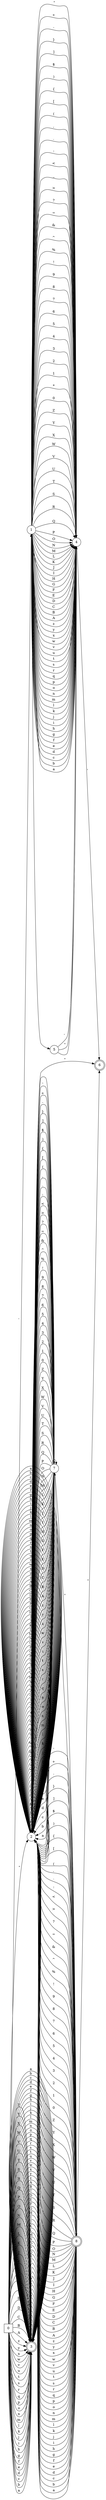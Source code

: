 digraph SYM {
rankdir=LR;
0 [ shape=square]
1 [ shape=circle]
2 [ shape=circle]
3 [ shape=doublecircle]
4 [ shape=circle]
5 [ shape=circle]
6 [ shape=doublecircle]
7 [ shape=circle]
8 [ shape=doublecircle]
0->1[label="' "]
0->2[label=" \" "]
0->3[label="Z "]
0->3[label="Y "]
0->3[label="X "]
0->3[label="W "]
0->3[label="V "]
0->3[label="U "]
0->3[label="T "]
0->3[label="S "]
0->3[label="R "]
0->3[label="Q "]
0->3[label="P "]
0->3[label="O "]
0->3[label="N "]
0->3[label="M "]
0->3[label="L "]
0->3[label="K "]
0->3[label="J "]
0->3[label="I "]
0->3[label="H "]
0->3[label="G "]
0->3[label="F "]
0->3[label="E "]
0->3[label="D "]
0->3[label="C "]
0->3[label="B "]
0->3[label="A "]
0->3[label="z "]
0->3[label="y "]
0->3[label="x "]
0->3[label="w "]
0->3[label="v "]
0->3[label="u "]
0->3[label="t "]
0->3[label="s "]
0->3[label="r "]
0->3[label="q "]
0->3[label="p "]
0->3[label="o "]
0->3[label="n "]
0->3[label="m "]
0->3[label="l "]
0->3[label="k "]
0->3[label="j "]
0->3[label="i "]
0->3[label="h "]
0->3[label="g "]
0->3[label="f "]
0->3[label="e "]
0->3[label="d "]
0->3[label="c "]
0->3[label="b "]
0->3[label="a "]
1->4[label=" \" "]
1->4[label="+ "]
1->4[label="- "]
1->4[label="} "]
1->4[label="] "]
1->4[label="$ "]
1->4[label=") "]
1->4[label="{ "]
1->4[label="[ "]
1->4[label="( "]
1->4[label=", "]
1->4[label=". "]
1->4[label=": "]
1->5[label="\ "]
1->4[label="< "]
1->4[label="_ "]
1->4[label="> "]
1->4[label="? "]
1->4[label="= "]
1->4[label="& "]
1->4[label="^ "]
1->4[label="% "]
1->4[label="! "]
1->4[label="9 "]
1->4[label="8 "]
1->4[label="7 "]
1->4[label="6 "]
1->4[label="5 "]
1->4[label="4 "]
1->4[label="3 "]
1->4[label="2 "]
1->4[label="1 "]
1->4[label="* "]
1->4[label="0 "]
1->4[label="Z "]
1->4[label="Y "]
1->4[label="X "]
1->4[label="W "]
1->4[label="V "]
1->4[label="U "]
1->4[label="T "]
1->4[label="S "]
1->4[label="R "]
1->4[label="Q "]
1->4[label="P "]
1->4[label="O "]
1->4[label="N "]
1->4[label="M "]
1->4[label="L "]
1->4[label="K "]
1->4[label="J "]
1->4[label="I "]
1->4[label="H "]
1->4[label="G "]
1->4[label="F "]
1->4[label="E "]
1->4[label="D "]
1->4[label="C "]
1->4[label="B "]
1->4[label="A "]
1->4[label="z "]
1->4[label="y "]
1->4[label="x "]
1->4[label="w "]
1->4[label="v "]
1->4[label="u "]
1->4[label="t "]
1->4[label="s "]
1->4[label="r "]
1->4[label="q "]
1->4[label="p "]
1->4[label="o "]
1->4[label="n "]
1->4[label="m "]
1->4[label="l "]
1->4[label="k "]
1->4[label="j "]
1->4[label="i "]
1->4[label="h "]
1->4[label="g "]
1->4[label="f "]
1->4[label="e "]
1->4[label="d "]
1->4[label="c "]
1->4[label="b "]
1->4[label="a "]
2->2[label="' "]
2->6[label=" \" "]
2->2[label="+ "]
2->2[label="- "]
2->2[label="} "]
2->2[label="] "]
2->2[label="$ "]
2->2[label=") "]
2->2[label="{ "]
2->2[label="[ "]
2->2[label="( "]
2->2[label=", "]
2->2[label=". "]
2->2[label=": "]
2->7[label="\ "]
2->2[label="< "]
2->2[label="> "]
2->2[label="? "]
2->2[label="= "]
2->2[label="& "]
2->2[label="^ "]
2->2[label="% "]
2->2[label="! "]
2->2[label="9 "]
2->2[label="8 "]
2->2[label="7 "]
2->2[label="6 "]
2->2[label="5 "]
2->2[label="4 "]
2->2[label="3 "]
2->2[label="2 "]
2->2[label="1 "]
2->2[label="0 "]
2->2[label="Z "]
2->2[label="Y "]
2->2[label="X "]
2->2[label="W "]
2->2[label="V "]
2->2[label="U "]
2->2[label="T "]
2->2[label="S "]
2->2[label="R "]
2->2[label="Q "]
2->2[label="P "]
2->2[label="O "]
2->2[label="N "]
2->2[label="M "]
2->2[label="L "]
2->2[label="K "]
2->2[label="J "]
2->2[label="I "]
2->2[label="H "]
2->2[label="G "]
2->2[label="F "]
2->2[label="E "]
2->2[label="D "]
2->2[label="C "]
2->2[label="B "]
2->2[label="A "]
2->2[label="z "]
2->2[label="y "]
2->2[label="x "]
2->2[label="w "]
2->2[label="v "]
2->2[label="u "]
2->2[label="t "]
2->2[label="s "]
2->2[label="r "]
2->2[label="q "]
2->2[label="p "]
2->2[label="o "]
2->2[label="n "]
2->2[label="m "]
2->2[label="l "]
2->2[label="k "]
2->2[label="j "]
2->2[label="i "]
2->2[label="h "]
2->2[label="g "]
2->2[label="f "]
2->2[label="e "]
2->2[label="d "]
2->2[label="c "]
2->2[label="b "]
2->2[label="a "]
2->2[label="  "]
3->3[label="9 "]
3->3[label="8 "]
3->3[label="7 "]
3->3[label="6 "]
3->3[label="5 "]
3->3[label="4 "]
3->3[label="3 "]
3->3[label="2 "]
3->3[label="1 "]
3->3[label="0 "]
3->3[label="Z "]
3->3[label="Y "]
3->3[label="X "]
3->3[label="W "]
3->3[label="V "]
3->3[label="U "]
3->3[label="T "]
3->3[label="S "]
3->3[label="R "]
3->3[label="Q "]
3->3[label="P "]
3->3[label="O "]
3->3[label="N "]
3->3[label="M "]
3->3[label="L "]
3->3[label="K "]
3->3[label="J "]
3->3[label="I "]
3->3[label="H "]
3->3[label="G "]
3->3[label="F "]
3->3[label="E "]
3->3[label="D "]
3->3[label="C "]
3->3[label="B "]
3->3[label="A "]
3->3[label="z "]
3->3[label="y "]
3->3[label="x "]
3->3[label="w "]
3->3[label="v "]
3->3[label="u "]
3->3[label="t "]
3->3[label="s "]
3->3[label="r "]
3->3[label="q "]
3->3[label="p "]
3->3[label="o "]
3->3[label="n "]
3->3[label="m "]
3->3[label="l "]
3->3[label="k "]
3->3[label="j "]
3->3[label="i "]
3->3[label="h "]
3->3[label="g "]
3->3[label="f "]
3->3[label="e "]
3->3[label="d "]
3->3[label="c "]
3->3[label="b "]
3->3[label="a "]
4->6[label="' "]
5->4[label="' "]
5->4[label=" \" "]
5->4[label="\ "]
7->2[label="' "]
7->8[label=" \" "]
7->2[label="+ "]
7->2[label="- "]
7->2[label="} "]
7->2[label="] "]
7->2[label="$ "]
7->2[label=") "]
7->2[label="{ "]
7->2[label="[ "]
7->2[label="( "]
7->2[label=", "]
7->2[label=". "]
7->2[label=": "]
7->7[label="\ "]
7->2[label="< "]
7->2[label="> "]
7->2[label="? "]
7->2[label="= "]
7->2[label="& "]
7->2[label="^ "]
7->2[label="% "]
7->2[label="! "]
7->2[label="9 "]
7->2[label="8 "]
7->2[label="7 "]
7->2[label="6 "]
7->2[label="5 "]
7->2[label="4 "]
7->2[label="3 "]
7->2[label="2 "]
7->2[label="1 "]
7->2[label="0 "]
7->2[label="Z "]
7->2[label="Y "]
7->2[label="X "]
7->2[label="W "]
7->2[label="V "]
7->2[label="U "]
7->2[label="T "]
7->2[label="S "]
7->2[label="R "]
7->2[label="Q "]
7->2[label="P "]
7->2[label="O "]
7->2[label="N "]
7->2[label="M "]
7->2[label="L "]
7->2[label="K "]
7->2[label="J "]
7->2[label="I "]
7->2[label="H "]
7->2[label="G "]
7->2[label="F "]
7->2[label="E "]
7->2[label="D "]
7->2[label="C "]
7->2[label="B "]
7->2[label="A "]
7->2[label="z "]
7->2[label="y "]
7->2[label="x "]
7->2[label="w "]
7->2[label="v "]
7->2[label="u "]
7->2[label="t "]
7->2[label="s "]
7->2[label="r "]
7->2[label="q "]
7->2[label="p "]
7->2[label="o "]
7->2[label="n "]
7->2[label="m "]
7->2[label="l "]
7->2[label="k "]
7->2[label="j "]
7->2[label="i "]
7->2[label="h "]
7->2[label="g "]
7->2[label="f "]
7->2[label="e "]
7->2[label="d "]
7->2[label="c "]
7->2[label="b "]
7->2[label="a "]
7->2[label="  "]
8->2[label="' "]
8->6[label=" \" "]
8->2[label="+ "]
8->2[label="- "]
8->2[label="} "]
8->2[label="] "]
8->2[label="$ "]
8->2[label=") "]
8->2[label="{ "]
8->2[label="[ "]
8->2[label="( "]
8->2[label=", "]
8->2[label=". "]
8->2[label=": "]
8->7[label="\ "]
8->2[label="< "]
8->2[label="> "]
8->2[label="? "]
8->2[label="= "]
8->2[label="& "]
8->2[label="^ "]
8->2[label="% "]
8->2[label="! "]
8->2[label="9 "]
8->2[label="8 "]
8->2[label="7 "]
8->2[label="6 "]
8->2[label="5 "]
8->2[label="4 "]
8->2[label="3 "]
8->2[label="2 "]
8->2[label="1 "]
8->2[label="0 "]
8->2[label="Z "]
8->2[label="Y "]
8->2[label="X "]
8->2[label="W "]
8->2[label="V "]
8->2[label="U "]
8->2[label="T "]
8->2[label="S "]
8->2[label="R "]
8->2[label="Q "]
8->2[label="P "]
8->2[label="O "]
8->2[label="N "]
8->2[label="M "]
8->2[label="L "]
8->2[label="K "]
8->2[label="J "]
8->2[label="I "]
8->2[label="H "]
8->2[label="G "]
8->2[label="F "]
8->2[label="E "]
8->2[label="D "]
8->2[label="C "]
8->2[label="B "]
8->2[label="A "]
8->2[label="z "]
8->2[label="y "]
8->2[label="x "]
8->2[label="w "]
8->2[label="v "]
8->2[label="u "]
8->2[label="t "]
8->2[label="s "]
8->2[label="r "]
8->2[label="q "]
8->2[label="p "]
8->2[label="o "]
8->2[label="n "]
8->2[label="m "]
8->2[label="l "]
8->2[label="k "]
8->2[label="j "]
8->2[label="i "]
8->2[label="h "]
8->2[label="g "]
8->2[label="f "]
8->2[label="e "]
8->2[label="d "]
8->2[label="c "]
8->2[label="b "]
8->2[label="a "]
8->2[label="  "]
}
